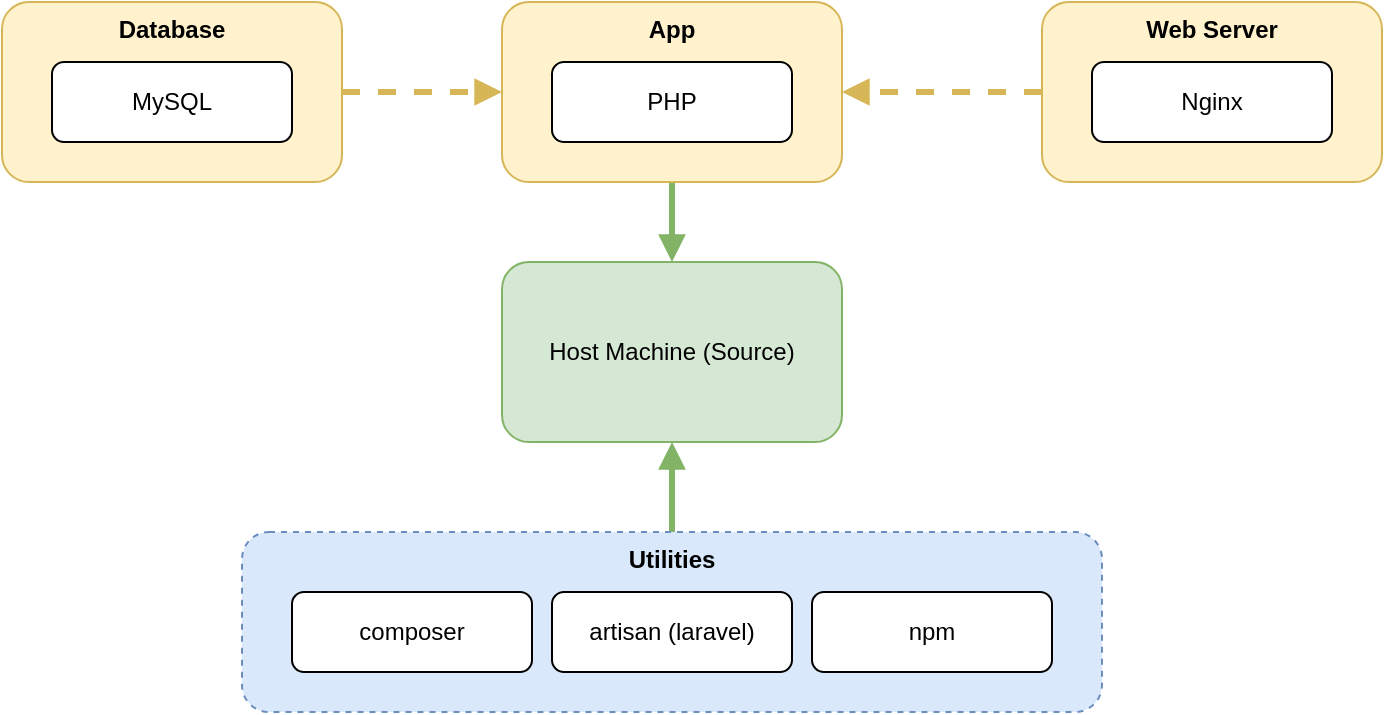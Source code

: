 <mxfile version="14.1.8" type="device"><diagram id="ezKjonBcv5FKCBh5RmlD" name="Page-1"><mxGraphModel dx="1422" dy="801" grid="0" gridSize="10" guides="1" tooltips="1" connect="1" arrows="1" fold="1" page="1" pageScale="1" pageWidth="827" pageHeight="1169" math="0" shadow="0"><root><mxCell id="0"/><mxCell id="1" parent="0"/><mxCell id="LIgyx9eakcs65nTyFGaj-16" style="edgeStyle=orthogonalEdgeStyle;rounded=0;orthogonalLoop=1;jettySize=auto;html=1;strokeWidth=3;fillColor=#d5e8d4;strokeColor=#82b366;endArrow=block;endFill=1;" edge="1" parent="1" source="LIgyx9eakcs65nTyFGaj-8" target="LIgyx9eakcs65nTyFGaj-10"><mxGeometry relative="1" as="geometry"/></mxCell><mxCell id="LIgyx9eakcs65nTyFGaj-10" value="Host Machine (Source)" style="rounded=1;whiteSpace=wrap;html=1;fillColor=#d5e8d4;strokeColor=#82b366;" vertex="1" parent="1"><mxGeometry x="270" y="160" width="170" height="90" as="geometry"/></mxCell><mxCell id="LIgyx9eakcs65nTyFGaj-15" style="edgeStyle=orthogonalEdgeStyle;rounded=0;orthogonalLoop=1;jettySize=auto;html=1;strokeWidth=3;fillColor=#d5e8d4;strokeColor=#82b366;endArrow=block;endFill=1;" edge="1" parent="1" source="LIgyx9eakcs65nTyFGaj-11" target="LIgyx9eakcs65nTyFGaj-10"><mxGeometry relative="1" as="geometry"/></mxCell><mxCell id="LIgyx9eakcs65nTyFGaj-17" value="" style="group" vertex="1" connectable="0" parent="1"><mxGeometry x="140" y="295" width="430" height="90" as="geometry"/></mxCell><mxCell id="LIgyx9eakcs65nTyFGaj-11" value="Utilities" style="rounded=1;whiteSpace=wrap;html=1;verticalAlign=top;fontStyle=1;dashed=1;fillColor=#dae8fc;strokeColor=#6c8ebf;" vertex="1" parent="LIgyx9eakcs65nTyFGaj-17"><mxGeometry width="430" height="90" as="geometry"/></mxCell><mxCell id="LIgyx9eakcs65nTyFGaj-12" value="composer" style="rounded=1;whiteSpace=wrap;html=1;" vertex="1" parent="LIgyx9eakcs65nTyFGaj-17"><mxGeometry x="25" y="30" width="120" height="40" as="geometry"/></mxCell><mxCell id="LIgyx9eakcs65nTyFGaj-13" value="artisan (laravel)" style="rounded=1;whiteSpace=wrap;html=1;" vertex="1" parent="LIgyx9eakcs65nTyFGaj-17"><mxGeometry x="155" y="30" width="120" height="40" as="geometry"/></mxCell><mxCell id="LIgyx9eakcs65nTyFGaj-14" value="npm" style="rounded=1;whiteSpace=wrap;html=1;" vertex="1" parent="LIgyx9eakcs65nTyFGaj-17"><mxGeometry x="285" y="30" width="120" height="40" as="geometry"/></mxCell><mxCell id="LIgyx9eakcs65nTyFGaj-18" value="" style="group" vertex="1" connectable="0" parent="1"><mxGeometry x="270" y="30" width="170" height="90" as="geometry"/></mxCell><mxCell id="LIgyx9eakcs65nTyFGaj-8" value="App" style="rounded=1;whiteSpace=wrap;html=1;verticalAlign=top;fontStyle=1;fillColor=#fff2cc;strokeColor=#d6b656;" vertex="1" parent="LIgyx9eakcs65nTyFGaj-18"><mxGeometry width="170" height="90" as="geometry"/></mxCell><mxCell id="LIgyx9eakcs65nTyFGaj-9" value="PHP" style="rounded=1;whiteSpace=wrap;html=1;" vertex="1" parent="LIgyx9eakcs65nTyFGaj-18"><mxGeometry x="25" y="30" width="120" height="40" as="geometry"/></mxCell><mxCell id="LIgyx9eakcs65nTyFGaj-19" value="" style="group;" vertex="1" connectable="0" parent="1"><mxGeometry x="540" y="30" width="170" height="90" as="geometry"/></mxCell><mxCell id="LIgyx9eakcs65nTyFGaj-4" value="Web Server" style="rounded=1;whiteSpace=wrap;html=1;verticalAlign=top;fontStyle=1;fillColor=#fff2cc;strokeColor=#d6b656;" vertex="1" parent="LIgyx9eakcs65nTyFGaj-19"><mxGeometry width="170" height="90" as="geometry"/></mxCell><mxCell id="LIgyx9eakcs65nTyFGaj-5" value="Nginx" style="rounded=1;whiteSpace=wrap;html=1;" vertex="1" parent="LIgyx9eakcs65nTyFGaj-19"><mxGeometry x="25" y="30" width="120" height="40" as="geometry"/></mxCell><mxCell id="LIgyx9eakcs65nTyFGaj-20" value="" style="group" vertex="1" connectable="0" parent="1"><mxGeometry x="20" y="30" width="170" height="90" as="geometry"/></mxCell><mxCell id="LIgyx9eakcs65nTyFGaj-2" value="Database" style="rounded=1;whiteSpace=wrap;html=1;verticalAlign=top;fontStyle=1;fillColor=#fff2cc;strokeColor=#d6b656;" vertex="1" parent="LIgyx9eakcs65nTyFGaj-20"><mxGeometry width="170" height="90" as="geometry"/></mxCell><mxCell id="LIgyx9eakcs65nTyFGaj-1" value="MySQL" style="rounded=1;whiteSpace=wrap;html=1;" vertex="1" parent="LIgyx9eakcs65nTyFGaj-20"><mxGeometry x="25" y="30" width="120" height="40" as="geometry"/></mxCell><mxCell id="LIgyx9eakcs65nTyFGaj-21" style="edgeStyle=orthogonalEdgeStyle;rounded=0;orthogonalLoop=1;jettySize=auto;html=1;dashed=1;labelBackgroundColor=#FFD966;fontColor=#FFD966;strokeWidth=3;fillColor=#fff2cc;strokeColor=#d6b656;endArrow=block;endFill=1;" edge="1" parent="1" source="LIgyx9eakcs65nTyFGaj-2" target="LIgyx9eakcs65nTyFGaj-8"><mxGeometry relative="1" as="geometry"/></mxCell><mxCell id="LIgyx9eakcs65nTyFGaj-23" style="edgeStyle=orthogonalEdgeStyle;rounded=0;orthogonalLoop=1;jettySize=auto;html=1;dashed=1;labelBackgroundColor=#FFD966;fontColor=#FFD966;strokeWidth=3;fillColor=#fff2cc;strokeColor=#d6b656;endArrow=block;endFill=1;" edge="1" parent="1" source="LIgyx9eakcs65nTyFGaj-4" target="LIgyx9eakcs65nTyFGaj-8"><mxGeometry relative="1" as="geometry"/></mxCell></root></mxGraphModel></diagram></mxfile>